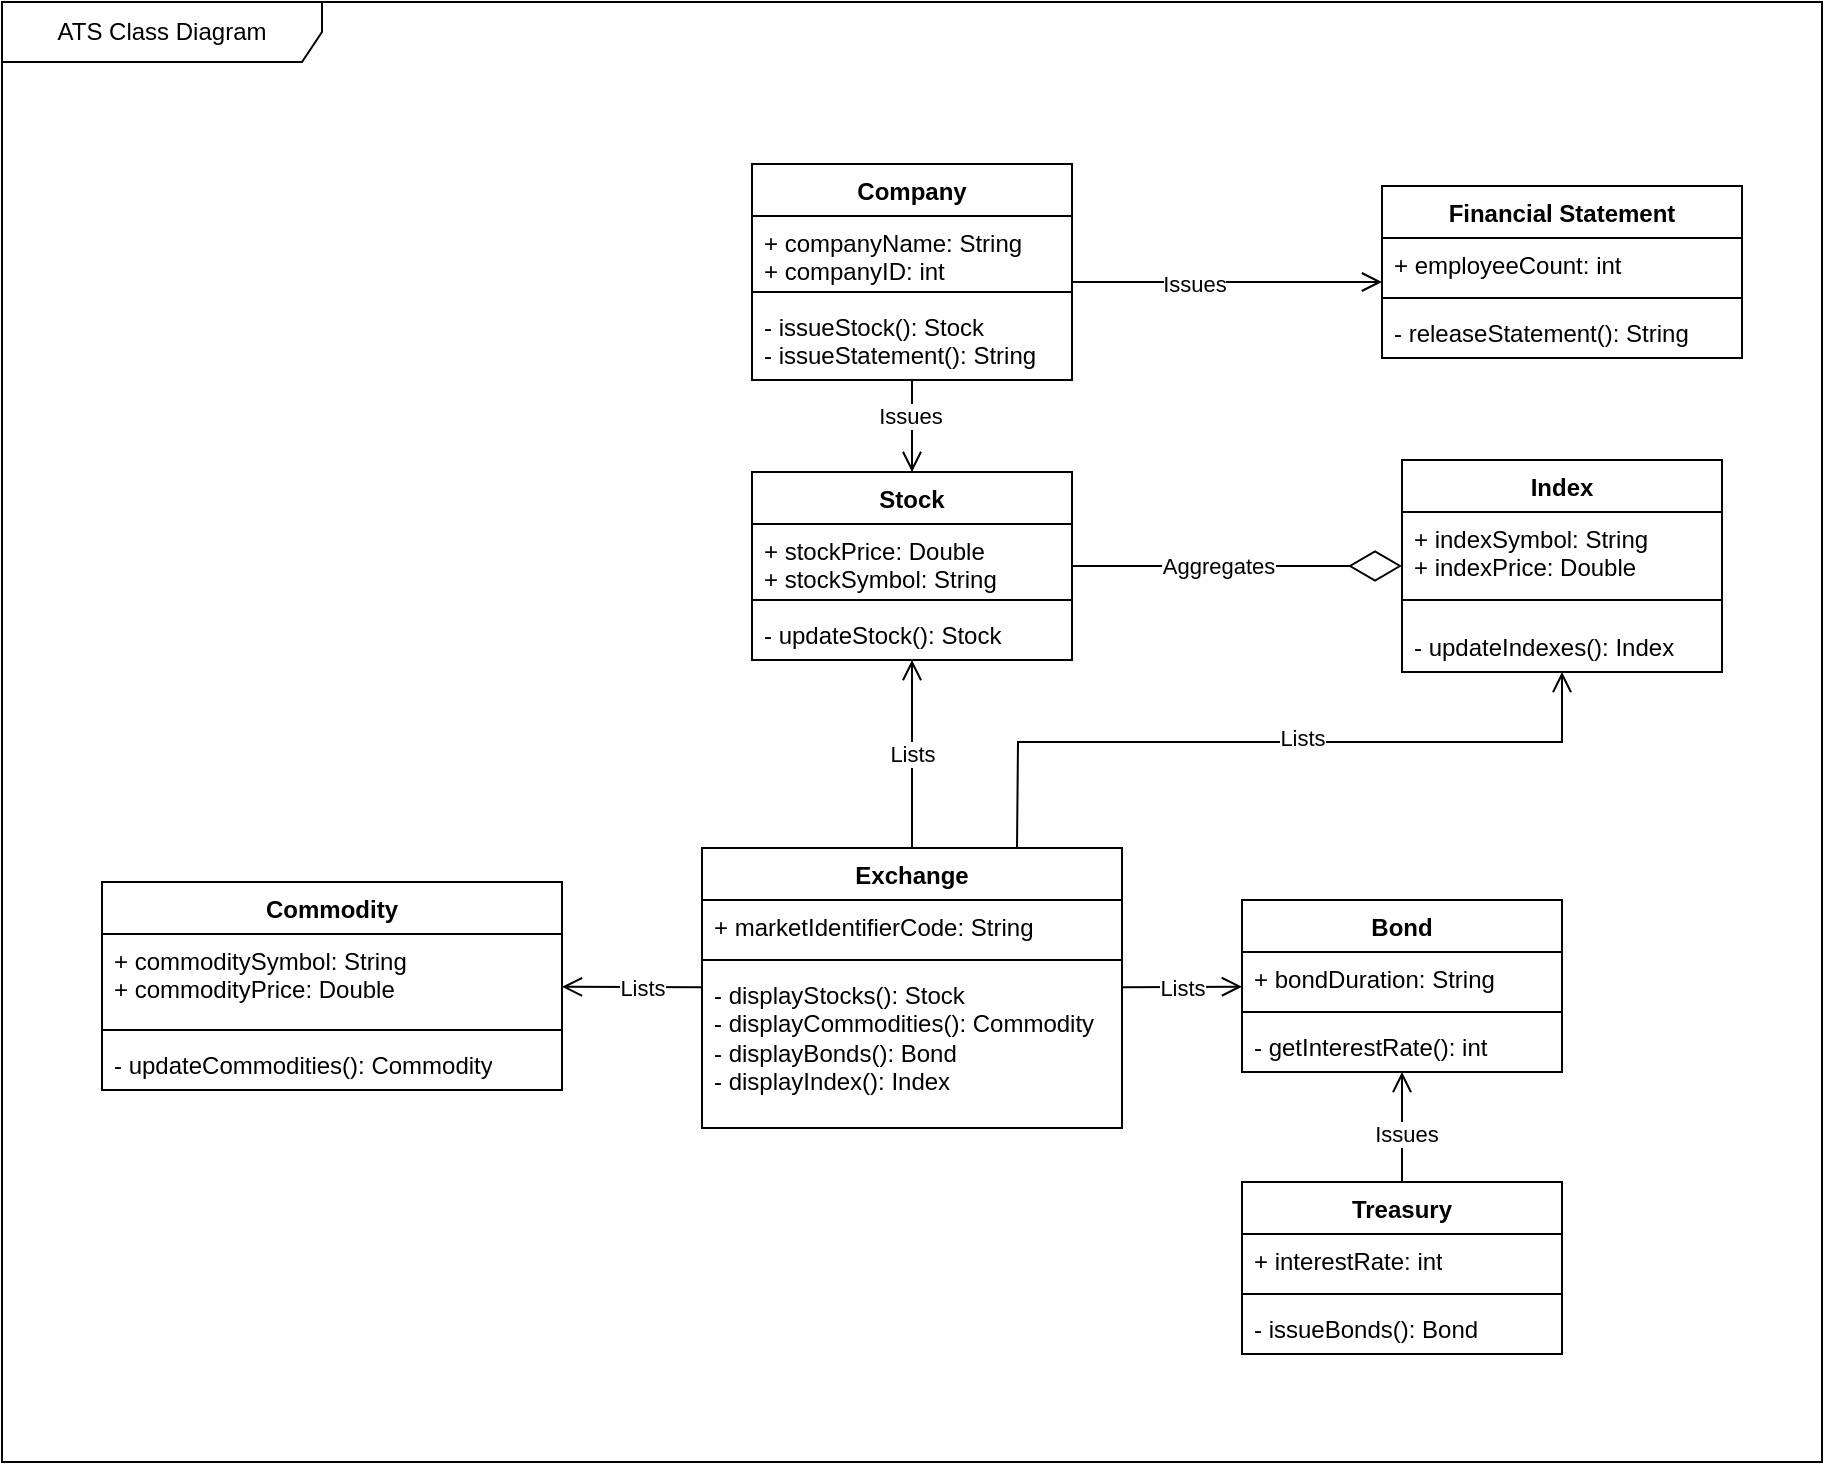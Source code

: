 <mxfile version="23.1.8" type="google" pages="2">
  <diagram id="C5RBs43oDa-KdzZeNtuy" name="Page-1">
    <mxGraphModel grid="1" page="1" gridSize="10" guides="1" tooltips="1" connect="1" arrows="1" fold="1" pageScale="1" pageWidth="827" pageHeight="1169" math="0" shadow="0">
      <root>
        <mxCell id="WIyWlLk6GJQsqaUBKTNV-0" />
        <mxCell id="WIyWlLk6GJQsqaUBKTNV-1" parent="WIyWlLk6GJQsqaUBKTNV-0" />
        <mxCell id="L8LmuGKj_omDpBavX5br-12" value="Commodity" style="swimlane;fontStyle=1;align=center;verticalAlign=top;childLayout=stackLayout;horizontal=1;startSize=26;horizontalStack=0;resizeParent=1;resizeParentMax=0;resizeLast=0;collapsible=1;marginBottom=0;whiteSpace=wrap;html=1;" vertex="1" parent="WIyWlLk6GJQsqaUBKTNV-1">
          <mxGeometry x="-30" y="130" width="230" height="104" as="geometry" />
        </mxCell>
        <mxCell id="L8LmuGKj_omDpBavX5br-13" value="+ commoditySymbol: String&lt;br&gt;+ commodityPrice: Double" style="text;strokeColor=none;fillColor=none;align=left;verticalAlign=top;spacingLeft=4;spacingRight=4;overflow=hidden;rotatable=0;points=[[0,0.5],[1,0.5]];portConstraint=eastwest;whiteSpace=wrap;html=1;" vertex="1" parent="L8LmuGKj_omDpBavX5br-12">
          <mxGeometry y="26" width="230" height="44" as="geometry" />
        </mxCell>
        <mxCell id="L8LmuGKj_omDpBavX5br-14" value="" style="line;strokeWidth=1;fillColor=none;align=left;verticalAlign=middle;spacingTop=-1;spacingLeft=3;spacingRight=3;rotatable=0;labelPosition=right;points=[];portConstraint=eastwest;strokeColor=inherit;" vertex="1" parent="L8LmuGKj_omDpBavX5br-12">
          <mxGeometry y="70" width="230" height="8" as="geometry" />
        </mxCell>
        <mxCell id="L8LmuGKj_omDpBavX5br-15" value="- updateCommodities(): Commodity" style="text;strokeColor=none;fillColor=none;align=left;verticalAlign=top;spacingLeft=4;spacingRight=4;overflow=hidden;rotatable=0;points=[[0,0.5],[1,0.5]];portConstraint=eastwest;whiteSpace=wrap;html=1;" vertex="1" parent="L8LmuGKj_omDpBavX5br-12">
          <mxGeometry y="78" width="230" height="26" as="geometry" />
        </mxCell>
        <mxCell id="L8LmuGKj_omDpBavX5br-16" value="Exchange" style="swimlane;fontStyle=1;align=center;verticalAlign=top;childLayout=stackLayout;horizontal=1;startSize=26;horizontalStack=0;resizeParent=1;resizeParentMax=0;resizeLast=0;collapsible=1;marginBottom=0;whiteSpace=wrap;html=1;" vertex="1" parent="WIyWlLk6GJQsqaUBKTNV-1">
          <mxGeometry x="270" y="113" width="210" height="140" as="geometry" />
        </mxCell>
        <mxCell id="L8LmuGKj_omDpBavX5br-17" value="+ marketIdentifierCode: String" style="text;strokeColor=none;fillColor=none;align=left;verticalAlign=top;spacingLeft=4;spacingRight=4;overflow=hidden;rotatable=0;points=[[0,0.5],[1,0.5]];portConstraint=eastwest;whiteSpace=wrap;html=1;" vertex="1" parent="L8LmuGKj_omDpBavX5br-16">
          <mxGeometry y="26" width="210" height="26" as="geometry" />
        </mxCell>
        <mxCell id="L8LmuGKj_omDpBavX5br-18" value="" style="line;strokeWidth=1;fillColor=none;align=left;verticalAlign=middle;spacingTop=-1;spacingLeft=3;spacingRight=3;rotatable=0;labelPosition=right;points=[];portConstraint=eastwest;strokeColor=inherit;" vertex="1" parent="L8LmuGKj_omDpBavX5br-16">
          <mxGeometry y="52" width="210" height="8" as="geometry" />
        </mxCell>
        <mxCell id="L8LmuGKj_omDpBavX5br-19" value="- displayStocks(): Stock&lt;br&gt;- displayCommodities(): Commodity&lt;br&gt;- displayBonds(): Bond&lt;br&gt;- displayIndex(): Index" style="text;strokeColor=none;fillColor=none;align=left;verticalAlign=top;spacingLeft=4;spacingRight=4;overflow=hidden;rotatable=0;points=[[0,0.5],[1,0.5]];portConstraint=eastwest;whiteSpace=wrap;html=1;" vertex="1" parent="L8LmuGKj_omDpBavX5br-16">
          <mxGeometry y="60" width="210" height="80" as="geometry" />
        </mxCell>
        <mxCell id="L8LmuGKj_omDpBavX5br-20" value="Bond" style="swimlane;fontStyle=1;align=center;verticalAlign=top;childLayout=stackLayout;horizontal=1;startSize=26;horizontalStack=0;resizeParent=1;resizeParentMax=0;resizeLast=0;collapsible=1;marginBottom=0;whiteSpace=wrap;html=1;" vertex="1" parent="WIyWlLk6GJQsqaUBKTNV-1">
          <mxGeometry x="540" y="139" width="160" height="86" as="geometry" />
        </mxCell>
        <mxCell id="L8LmuGKj_omDpBavX5br-21" value="+ bondDuration: String" style="text;strokeColor=none;fillColor=none;align=left;verticalAlign=top;spacingLeft=4;spacingRight=4;overflow=hidden;rotatable=0;points=[[0,0.5],[1,0.5]];portConstraint=eastwest;whiteSpace=wrap;html=1;" vertex="1" parent="L8LmuGKj_omDpBavX5br-20">
          <mxGeometry y="26" width="160" height="26" as="geometry" />
        </mxCell>
        <mxCell id="L8LmuGKj_omDpBavX5br-22" value="" style="line;strokeWidth=1;fillColor=none;align=left;verticalAlign=middle;spacingTop=-1;spacingLeft=3;spacingRight=3;rotatable=0;labelPosition=right;points=[];portConstraint=eastwest;strokeColor=inherit;" vertex="1" parent="L8LmuGKj_omDpBavX5br-20">
          <mxGeometry y="52" width="160" height="8" as="geometry" />
        </mxCell>
        <mxCell id="L8LmuGKj_omDpBavX5br-23" value="- getInterestRate(): int" style="text;strokeColor=none;fillColor=none;align=left;verticalAlign=top;spacingLeft=4;spacingRight=4;overflow=hidden;rotatable=0;points=[[0,0.5],[1,0.5]];portConstraint=eastwest;whiteSpace=wrap;html=1;" vertex="1" parent="L8LmuGKj_omDpBavX5br-20">
          <mxGeometry y="60" width="160" height="26" as="geometry" />
        </mxCell>
        <mxCell id="L8LmuGKj_omDpBavX5br-32" value="Index" style="swimlane;fontStyle=1;align=center;verticalAlign=top;childLayout=stackLayout;horizontal=1;startSize=26;horizontalStack=0;resizeParent=1;resizeParentMax=0;resizeLast=0;collapsible=1;marginBottom=0;whiteSpace=wrap;html=1;" vertex="1" parent="WIyWlLk6GJQsqaUBKTNV-1">
          <mxGeometry x="620" y="-81" width="160" height="106" as="geometry" />
        </mxCell>
        <mxCell id="L8LmuGKj_omDpBavX5br-33" value="+ indexSymbol: String&lt;br&gt;+ indexPrice: Double" style="text;strokeColor=none;fillColor=none;align=left;verticalAlign=top;spacingLeft=4;spacingRight=4;overflow=hidden;rotatable=0;points=[[0,0.5],[1,0.5]];portConstraint=eastwest;whiteSpace=wrap;html=1;" vertex="1" parent="L8LmuGKj_omDpBavX5br-32">
          <mxGeometry y="26" width="160" height="34" as="geometry" />
        </mxCell>
        <mxCell id="L8LmuGKj_omDpBavX5br-34" value="" style="line;strokeWidth=1;fillColor=none;align=left;verticalAlign=middle;spacingTop=-1;spacingLeft=3;spacingRight=3;rotatable=0;labelPosition=right;points=[];portConstraint=eastwest;strokeColor=inherit;" vertex="1" parent="L8LmuGKj_omDpBavX5br-32">
          <mxGeometry y="60" width="160" height="20" as="geometry" />
        </mxCell>
        <mxCell id="L8LmuGKj_omDpBavX5br-35" value="- updateIndexes(): Index" style="text;strokeColor=none;fillColor=none;align=left;verticalAlign=top;spacingLeft=4;spacingRight=4;overflow=hidden;rotatable=0;points=[[0,0.5],[1,0.5]];portConstraint=eastwest;whiteSpace=wrap;html=1;" vertex="1" parent="L8LmuGKj_omDpBavX5br-32">
          <mxGeometry y="80" width="160" height="26" as="geometry" />
        </mxCell>
        <mxCell id="L8LmuGKj_omDpBavX5br-36" value="Stock" style="swimlane;fontStyle=1;align=center;verticalAlign=top;childLayout=stackLayout;horizontal=1;startSize=26;horizontalStack=0;resizeParent=1;resizeParentMax=0;resizeLast=0;collapsible=1;marginBottom=0;whiteSpace=wrap;html=1;" vertex="1" parent="WIyWlLk6GJQsqaUBKTNV-1">
          <mxGeometry x="295" y="-75" width="160" height="94" as="geometry" />
        </mxCell>
        <mxCell id="L8LmuGKj_omDpBavX5br-37" value="+ stockPrice: Double&lt;br&gt;+ stockSymbol: String" style="text;strokeColor=none;fillColor=none;align=left;verticalAlign=top;spacingLeft=4;spacingRight=4;overflow=hidden;rotatable=0;points=[[0,0.5],[1,0.5]];portConstraint=eastwest;whiteSpace=wrap;html=1;" vertex="1" parent="L8LmuGKj_omDpBavX5br-36">
          <mxGeometry y="26" width="160" height="34" as="geometry" />
        </mxCell>
        <mxCell id="L8LmuGKj_omDpBavX5br-38" value="" style="line;strokeWidth=1;fillColor=none;align=left;verticalAlign=middle;spacingTop=-1;spacingLeft=3;spacingRight=3;rotatable=0;labelPosition=right;points=[];portConstraint=eastwest;strokeColor=inherit;" vertex="1" parent="L8LmuGKj_omDpBavX5br-36">
          <mxGeometry y="60" width="160" height="8" as="geometry" />
        </mxCell>
        <mxCell id="L8LmuGKj_omDpBavX5br-39" value="- updateStock(): Stock" style="text;strokeColor=none;fillColor=none;align=left;verticalAlign=top;spacingLeft=4;spacingRight=4;overflow=hidden;rotatable=0;points=[[0,0.5],[1,0.5]];portConstraint=eastwest;whiteSpace=wrap;html=1;" vertex="1" parent="L8LmuGKj_omDpBavX5br-36">
          <mxGeometry y="68" width="160" height="26" as="geometry" />
        </mxCell>
        <mxCell id="L8LmuGKj_omDpBavX5br-41" value="" style="endArrow=diamondThin;endFill=0;endSize=24;html=1;rounded=0;exitX=1;exitY=0.5;exitDx=0;exitDy=0;" edge="1" parent="WIyWlLk6GJQsqaUBKTNV-1" source="L8LmuGKj_omDpBavX5br-36" target="L8LmuGKj_omDpBavX5br-32">
          <mxGeometry width="160" relative="1" as="geometry">
            <mxPoint x="360" y="20" as="sourcePoint" />
            <mxPoint x="540" y="133" as="targetPoint" />
          </mxGeometry>
        </mxCell>
        <mxCell id="L8LmuGKj_omDpBavX5br-42" value="Aggregates" style="edgeLabel;html=1;align=center;verticalAlign=middle;resizable=0;points=[];" vertex="1" connectable="0" parent="L8LmuGKj_omDpBavX5br-41">
          <mxGeometry x="-0.267" y="1" relative="1" as="geometry">
            <mxPoint x="12" y="1" as="offset" />
          </mxGeometry>
        </mxCell>
        <mxCell id="L8LmuGKj_omDpBavX5br-43" value="" style="endArrow=open;startArrow=none;endFill=0;startFill=0;endSize=8;html=1;verticalAlign=bottom;labelBackgroundColor=none;strokeWidth=1;rounded=0;exitX=0.5;exitY=0;exitDx=0;exitDy=0;" edge="1" parent="WIyWlLk6GJQsqaUBKTNV-1" source="L8LmuGKj_omDpBavX5br-16" target="L8LmuGKj_omDpBavX5br-36">
          <mxGeometry width="160" relative="1" as="geometry">
            <mxPoint x="350" y="20" as="sourcePoint" />
            <mxPoint x="510" y="20" as="targetPoint" />
          </mxGeometry>
        </mxCell>
        <mxCell id="L8LmuGKj_omDpBavX5br-44" value="Lists" style="edgeLabel;html=1;align=center;verticalAlign=middle;resizable=0;points=[];" vertex="1" connectable="0" parent="L8LmuGKj_omDpBavX5br-43">
          <mxGeometry relative="1" as="geometry">
            <mxPoint as="offset" />
          </mxGeometry>
        </mxCell>
        <mxCell id="L8LmuGKj_omDpBavX5br-46" value="" style="endArrow=open;startArrow=none;endFill=0;startFill=0;endSize=8;html=1;verticalAlign=bottom;labelBackgroundColor=none;strokeWidth=1;rounded=0;" edge="1" parent="WIyWlLk6GJQsqaUBKTNV-1" source="L8LmuGKj_omDpBavX5br-16" target="L8LmuGKj_omDpBavX5br-12">
          <mxGeometry width="160" relative="1" as="geometry">
            <mxPoint x="350" y="20" as="sourcePoint" />
            <mxPoint x="510" y="20" as="targetPoint" />
          </mxGeometry>
        </mxCell>
        <mxCell id="L8LmuGKj_omDpBavX5br-47" value="Lists" style="edgeLabel;html=1;align=center;verticalAlign=middle;resizable=0;points=[];" vertex="1" connectable="0" parent="L8LmuGKj_omDpBavX5br-46">
          <mxGeometry x="0.114" y="3" relative="1" as="geometry">
            <mxPoint x="9" y="-3" as="offset" />
          </mxGeometry>
        </mxCell>
        <mxCell id="L8LmuGKj_omDpBavX5br-48" value="" style="endArrow=open;startArrow=none;endFill=0;startFill=0;endSize=8;html=1;verticalAlign=bottom;labelBackgroundColor=none;strokeWidth=1;rounded=0;" edge="1" parent="WIyWlLk6GJQsqaUBKTNV-1" source="L8LmuGKj_omDpBavX5br-16" target="L8LmuGKj_omDpBavX5br-20">
          <mxGeometry width="160" relative="1" as="geometry">
            <mxPoint x="350" y="20" as="sourcePoint" />
            <mxPoint x="510" y="20" as="targetPoint" />
          </mxGeometry>
        </mxCell>
        <mxCell id="L8LmuGKj_omDpBavX5br-49" value="Lists" style="edgeLabel;html=1;align=center;verticalAlign=middle;resizable=0;points=[];" vertex="1" connectable="0" parent="L8LmuGKj_omDpBavX5br-48">
          <mxGeometry x="-0.267" y="-2" relative="1" as="geometry">
            <mxPoint x="8" y="-2" as="offset" />
          </mxGeometry>
        </mxCell>
        <mxCell id="L8LmuGKj_omDpBavX5br-50" value="" style="endArrow=open;startArrow=none;endFill=0;startFill=0;endSize=8;html=1;verticalAlign=bottom;labelBackgroundColor=none;strokeWidth=1;rounded=0;entryX=0.5;entryY=0;entryDx=0;entryDy=0;" edge="1" parent="WIyWlLk6GJQsqaUBKTNV-1" source="L8LmuGKj_omDpBavX5br-24" target="L8LmuGKj_omDpBavX5br-36">
          <mxGeometry width="160" relative="1" as="geometry">
            <mxPoint x="350" y="20" as="sourcePoint" />
            <mxPoint x="510" y="20" as="targetPoint" />
          </mxGeometry>
        </mxCell>
        <mxCell id="L8LmuGKj_omDpBavX5br-51" value="Issues" style="edgeLabel;html=1;align=center;verticalAlign=middle;resizable=0;points=[];" vertex="1" connectable="0" parent="L8LmuGKj_omDpBavX5br-50">
          <mxGeometry x="-0.219" y="-1" relative="1" as="geometry">
            <mxPoint as="offset" />
          </mxGeometry>
        </mxCell>
        <mxCell id="L8LmuGKj_omDpBavX5br-52" value="Treasury" style="swimlane;fontStyle=1;align=center;verticalAlign=top;childLayout=stackLayout;horizontal=1;startSize=26;horizontalStack=0;resizeParent=1;resizeParentMax=0;resizeLast=0;collapsible=1;marginBottom=0;whiteSpace=wrap;html=1;" vertex="1" parent="WIyWlLk6GJQsqaUBKTNV-1">
          <mxGeometry x="540" y="280" width="160" height="86" as="geometry" />
        </mxCell>
        <mxCell id="L8LmuGKj_omDpBavX5br-53" value="+ interestRate: int" style="text;strokeColor=none;fillColor=none;align=left;verticalAlign=top;spacingLeft=4;spacingRight=4;overflow=hidden;rotatable=0;points=[[0,0.5],[1,0.5]];portConstraint=eastwest;whiteSpace=wrap;html=1;" vertex="1" parent="L8LmuGKj_omDpBavX5br-52">
          <mxGeometry y="26" width="160" height="26" as="geometry" />
        </mxCell>
        <mxCell id="L8LmuGKj_omDpBavX5br-54" value="" style="line;strokeWidth=1;fillColor=none;align=left;verticalAlign=middle;spacingTop=-1;spacingLeft=3;spacingRight=3;rotatable=0;labelPosition=right;points=[];portConstraint=eastwest;strokeColor=inherit;" vertex="1" parent="L8LmuGKj_omDpBavX5br-52">
          <mxGeometry y="52" width="160" height="8" as="geometry" />
        </mxCell>
        <mxCell id="L8LmuGKj_omDpBavX5br-55" value="- issueBonds(): Bond" style="text;strokeColor=none;fillColor=none;align=left;verticalAlign=top;spacingLeft=4;spacingRight=4;overflow=hidden;rotatable=0;points=[[0,0.5],[1,0.5]];portConstraint=eastwest;whiteSpace=wrap;html=1;" vertex="1" parent="L8LmuGKj_omDpBavX5br-52">
          <mxGeometry y="60" width="160" height="26" as="geometry" />
        </mxCell>
        <mxCell id="L8LmuGKj_omDpBavX5br-56" value="" style="endArrow=open;startArrow=none;endFill=0;startFill=0;endSize=8;html=1;verticalAlign=bottom;labelBackgroundColor=none;strokeWidth=1;rounded=0;exitX=0.5;exitY=0;exitDx=0;exitDy=0;" edge="1" parent="WIyWlLk6GJQsqaUBKTNV-1" source="L8LmuGKj_omDpBavX5br-52" target="L8LmuGKj_omDpBavX5br-20">
          <mxGeometry width="160" relative="1" as="geometry">
            <mxPoint x="560" y="190" as="sourcePoint" />
            <mxPoint x="720" y="190" as="targetPoint" />
          </mxGeometry>
        </mxCell>
        <mxCell id="L8LmuGKj_omDpBavX5br-57" value="Issues" style="edgeLabel;html=1;align=center;verticalAlign=middle;resizable=0;points=[];" vertex="1" connectable="0" parent="L8LmuGKj_omDpBavX5br-56">
          <mxGeometry x="-0.111" y="-2" relative="1" as="geometry">
            <mxPoint as="offset" />
          </mxGeometry>
        </mxCell>
        <mxCell id="L8LmuGKj_omDpBavX5br-58" value="" style="endArrow=open;startArrow=none;endFill=0;startFill=0;endSize=8;html=1;verticalAlign=bottom;labelBackgroundColor=none;strokeWidth=1;rounded=0;exitX=0.75;exitY=0;exitDx=0;exitDy=0;" edge="1" parent="WIyWlLk6GJQsqaUBKTNV-1" source="L8LmuGKj_omDpBavX5br-16" target="L8LmuGKj_omDpBavX5br-32">
          <mxGeometry width="160" relative="1" as="geometry">
            <mxPoint x="220" y="120" as="sourcePoint" />
            <mxPoint x="380" y="120" as="targetPoint" />
            <Array as="points">
              <mxPoint x="428" y="60" />
              <mxPoint x="700" y="60" />
            </Array>
          </mxGeometry>
        </mxCell>
        <mxCell id="L8LmuGKj_omDpBavX5br-59" value="Lists" style="edgeLabel;html=1;align=center;verticalAlign=middle;resizable=0;points=[];" vertex="1" connectable="0" parent="L8LmuGKj_omDpBavX5br-58">
          <mxGeometry x="-0.028" y="2" relative="1" as="geometry">
            <mxPoint x="20" as="offset" />
          </mxGeometry>
        </mxCell>
        <mxCell id="L8LmuGKj_omDpBavX5br-60" value="ATS Class Diagram" style="shape=umlFrame;whiteSpace=wrap;html=1;pointerEvents=0;recursiveResize=0;container=1;collapsible=0;width=160;" vertex="1" parent="WIyWlLk6GJQsqaUBKTNV-1">
          <mxGeometry x="-80" y="-310" width="910" height="730" as="geometry" />
        </mxCell>
        <mxCell id="L8LmuGKj_omDpBavX5br-24" value="Company" style="swimlane;fontStyle=1;align=center;verticalAlign=top;childLayout=stackLayout;horizontal=1;startSize=26;horizontalStack=0;resizeParent=1;resizeParentMax=0;resizeLast=0;collapsible=1;marginBottom=0;whiteSpace=wrap;html=1;" vertex="1" parent="L8LmuGKj_omDpBavX5br-60">
          <mxGeometry x="375" y="81" width="160" height="108" as="geometry" />
        </mxCell>
        <mxCell id="L8LmuGKj_omDpBavX5br-25" value="+ companyName: String&lt;br&gt;+ companyID: int" style="text;strokeColor=none;fillColor=none;align=left;verticalAlign=top;spacingLeft=4;spacingRight=4;overflow=hidden;rotatable=0;points=[[0,0.5],[1,0.5]];portConstraint=eastwest;whiteSpace=wrap;html=1;" vertex="1" parent="L8LmuGKj_omDpBavX5br-24">
          <mxGeometry y="26" width="160" height="34" as="geometry" />
        </mxCell>
        <mxCell id="L8LmuGKj_omDpBavX5br-26" value="" style="line;strokeWidth=1;fillColor=none;align=left;verticalAlign=middle;spacingTop=-1;spacingLeft=3;spacingRight=3;rotatable=0;labelPosition=right;points=[];portConstraint=eastwest;strokeColor=inherit;" vertex="1" parent="L8LmuGKj_omDpBavX5br-24">
          <mxGeometry y="60" width="160" height="8" as="geometry" />
        </mxCell>
        <mxCell id="L8LmuGKj_omDpBavX5br-27" value="- issueStock(): Stock&lt;br&gt;- issueStatement(): String" style="text;strokeColor=none;fillColor=none;align=left;verticalAlign=top;spacingLeft=4;spacingRight=4;overflow=hidden;rotatable=0;points=[[0,0.5],[1,0.5]];portConstraint=eastwest;whiteSpace=wrap;html=1;" vertex="1" parent="L8LmuGKj_omDpBavX5br-24">
          <mxGeometry y="68" width="160" height="40" as="geometry" />
        </mxCell>
        <mxCell id="L8LmuGKj_omDpBavX5br-28" value="Financial Statement" style="swimlane;fontStyle=1;align=center;verticalAlign=top;childLayout=stackLayout;horizontal=1;startSize=26;horizontalStack=0;resizeParent=1;resizeParentMax=0;resizeLast=0;collapsible=1;marginBottom=0;whiteSpace=wrap;html=1;" vertex="1" parent="L8LmuGKj_omDpBavX5br-60">
          <mxGeometry x="690" y="92" width="180" height="86" as="geometry" />
        </mxCell>
        <mxCell id="L8LmuGKj_omDpBavX5br-29" value="+ employeeCount: int" style="text;strokeColor=none;fillColor=none;align=left;verticalAlign=top;spacingLeft=4;spacingRight=4;overflow=hidden;rotatable=0;points=[[0,0.5],[1,0.5]];portConstraint=eastwest;whiteSpace=wrap;html=1;" vertex="1" parent="L8LmuGKj_omDpBavX5br-28">
          <mxGeometry y="26" width="180" height="26" as="geometry" />
        </mxCell>
        <mxCell id="L8LmuGKj_omDpBavX5br-30" value="" style="line;strokeWidth=1;fillColor=none;align=left;verticalAlign=middle;spacingTop=-1;spacingLeft=3;spacingRight=3;rotatable=0;labelPosition=right;points=[];portConstraint=eastwest;strokeColor=inherit;" vertex="1" parent="L8LmuGKj_omDpBavX5br-28">
          <mxGeometry y="52" width="180" height="8" as="geometry" />
        </mxCell>
        <mxCell id="L8LmuGKj_omDpBavX5br-31" value="- releaseStatement(): String" style="text;strokeColor=none;fillColor=none;align=left;verticalAlign=top;spacingLeft=4;spacingRight=4;overflow=hidden;rotatable=0;points=[[0,0.5],[1,0.5]];portConstraint=eastwest;whiteSpace=wrap;html=1;" vertex="1" parent="L8LmuGKj_omDpBavX5br-28">
          <mxGeometry y="60" width="180" height="26" as="geometry" />
        </mxCell>
        <mxCell id="XPX1i0nfs8QmP0EptaZe-0" value="" style="endArrow=open;startArrow=none;endFill=0;startFill=0;endSize=8;html=1;verticalAlign=bottom;labelBackgroundColor=none;strokeWidth=1;rounded=0;" edge="1" parent="L8LmuGKj_omDpBavX5br-60">
          <mxGeometry width="160" relative="1" as="geometry">
            <mxPoint x="535" y="140" as="sourcePoint" />
            <mxPoint x="690" y="140" as="targetPoint" />
          </mxGeometry>
        </mxCell>
        <mxCell id="XPX1i0nfs8QmP0EptaZe-1" value="Issues" style="edgeLabel;html=1;align=center;verticalAlign=middle;resizable=0;points=[];" connectable="0" vertex="1" parent="XPX1i0nfs8QmP0EptaZe-0">
          <mxGeometry x="-0.219" y="-1" relative="1" as="geometry">
            <mxPoint as="offset" />
          </mxGeometry>
        </mxCell>
      </root>
    </mxGraphModel>
  </diagram>
  <diagram name="Copy of Page-1" id="nZrFLLrPyrZDMKBzRKwm">
    <mxGraphModel grid="1" page="1" gridSize="10" guides="1" tooltips="1" connect="1" arrows="1" fold="1" pageScale="1" pageWidth="827" pageHeight="1169" math="0" shadow="0">
      <root>
        <mxCell id="EIvncJXxBnBu40h34VUk-0" />
        <mxCell id="EIvncJXxBnBu40h34VUk-1" parent="EIvncJXxBnBu40h34VUk-0" />
        <mxCell id="EIvncJXxBnBu40h34VUk-2" value="Commodity" style="swimlane;fontStyle=1;align=center;verticalAlign=top;childLayout=stackLayout;horizontal=1;startSize=26;horizontalStack=0;resizeParent=1;resizeParentMax=0;resizeLast=0;collapsible=1;marginBottom=0;whiteSpace=wrap;html=1;" parent="EIvncJXxBnBu40h34VUk-1" vertex="1">
          <mxGeometry x="-30" y="130" width="230" height="104" as="geometry" />
        </mxCell>
        <mxCell id="EIvncJXxBnBu40h34VUk-3" value="+ commoditySymbol: String&lt;br&gt;+ commodityPrice: Double" style="text;strokeColor=none;fillColor=none;align=left;verticalAlign=top;spacingLeft=4;spacingRight=4;overflow=hidden;rotatable=0;points=[[0,0.5],[1,0.5]];portConstraint=eastwest;whiteSpace=wrap;html=1;" parent="EIvncJXxBnBu40h34VUk-2" vertex="1">
          <mxGeometry y="26" width="230" height="44" as="geometry" />
        </mxCell>
        <mxCell id="EIvncJXxBnBu40h34VUk-4" value="" style="line;strokeWidth=1;fillColor=none;align=left;verticalAlign=middle;spacingTop=-1;spacingLeft=3;spacingRight=3;rotatable=0;labelPosition=right;points=[];portConstraint=eastwest;strokeColor=inherit;" parent="EIvncJXxBnBu40h34VUk-2" vertex="1">
          <mxGeometry y="70" width="230" height="8" as="geometry" />
        </mxCell>
        <mxCell id="EIvncJXxBnBu40h34VUk-5" value="- updateCommodities(): Commodity" style="text;strokeColor=none;fillColor=none;align=left;verticalAlign=top;spacingLeft=4;spacingRight=4;overflow=hidden;rotatable=0;points=[[0,0.5],[1,0.5]];portConstraint=eastwest;whiteSpace=wrap;html=1;" parent="EIvncJXxBnBu40h34VUk-2" vertex="1">
          <mxGeometry y="78" width="230" height="26" as="geometry" />
        </mxCell>
        <mxCell id="EIvncJXxBnBu40h34VUk-6" value="Exchange" style="swimlane;fontStyle=1;align=center;verticalAlign=top;childLayout=stackLayout;horizontal=1;startSize=26;horizontalStack=0;resizeParent=1;resizeParentMax=0;resizeLast=0;collapsible=1;marginBottom=0;whiteSpace=wrap;html=1;" parent="EIvncJXxBnBu40h34VUk-1" vertex="1">
          <mxGeometry x="270" y="113" width="210" height="140" as="geometry" />
        </mxCell>
        <mxCell id="EIvncJXxBnBu40h34VUk-7" value="+ marketIdentifierCode: String" style="text;strokeColor=none;fillColor=none;align=left;verticalAlign=top;spacingLeft=4;spacingRight=4;overflow=hidden;rotatable=0;points=[[0,0.5],[1,0.5]];portConstraint=eastwest;whiteSpace=wrap;html=1;" parent="EIvncJXxBnBu40h34VUk-6" vertex="1">
          <mxGeometry y="26" width="210" height="26" as="geometry" />
        </mxCell>
        <mxCell id="EIvncJXxBnBu40h34VUk-8" value="" style="line;strokeWidth=1;fillColor=none;align=left;verticalAlign=middle;spacingTop=-1;spacingLeft=3;spacingRight=3;rotatable=0;labelPosition=right;points=[];portConstraint=eastwest;strokeColor=inherit;" parent="EIvncJXxBnBu40h34VUk-6" vertex="1">
          <mxGeometry y="52" width="210" height="8" as="geometry" />
        </mxCell>
        <mxCell id="EIvncJXxBnBu40h34VUk-9" value="- displayStocks(): Stock&lt;br&gt;- displayCommodities(): Commodity&lt;br&gt;- displayBonds(): Bond&lt;br&gt;- displayIndex(): Index" style="text;strokeColor=none;fillColor=none;align=left;verticalAlign=top;spacingLeft=4;spacingRight=4;overflow=hidden;rotatable=0;points=[[0,0.5],[1,0.5]];portConstraint=eastwest;whiteSpace=wrap;html=1;" parent="EIvncJXxBnBu40h34VUk-6" vertex="1">
          <mxGeometry y="60" width="210" height="80" as="geometry" />
        </mxCell>
        <mxCell id="EIvncJXxBnBu40h34VUk-10" value="Bond" style="swimlane;fontStyle=1;align=center;verticalAlign=top;childLayout=stackLayout;horizontal=1;startSize=26;horizontalStack=0;resizeParent=1;resizeParentMax=0;resizeLast=0;collapsible=1;marginBottom=0;whiteSpace=wrap;html=1;" parent="EIvncJXxBnBu40h34VUk-1" vertex="1">
          <mxGeometry x="540" y="139" width="160" height="86" as="geometry" />
        </mxCell>
        <mxCell id="EIvncJXxBnBu40h34VUk-11" value="+ bondDuration: String" style="text;strokeColor=none;fillColor=none;align=left;verticalAlign=top;spacingLeft=4;spacingRight=4;overflow=hidden;rotatable=0;points=[[0,0.5],[1,0.5]];portConstraint=eastwest;whiteSpace=wrap;html=1;" parent="EIvncJXxBnBu40h34VUk-10" vertex="1">
          <mxGeometry y="26" width="160" height="26" as="geometry" />
        </mxCell>
        <mxCell id="EIvncJXxBnBu40h34VUk-12" value="" style="line;strokeWidth=1;fillColor=none;align=left;verticalAlign=middle;spacingTop=-1;spacingLeft=3;spacingRight=3;rotatable=0;labelPosition=right;points=[];portConstraint=eastwest;strokeColor=inherit;" parent="EIvncJXxBnBu40h34VUk-10" vertex="1">
          <mxGeometry y="52" width="160" height="8" as="geometry" />
        </mxCell>
        <mxCell id="EIvncJXxBnBu40h34VUk-13" value="- getInterestRate(): int" style="text;strokeColor=none;fillColor=none;align=left;verticalAlign=top;spacingLeft=4;spacingRight=4;overflow=hidden;rotatable=0;points=[[0,0.5],[1,0.5]];portConstraint=eastwest;whiteSpace=wrap;html=1;" parent="EIvncJXxBnBu40h34VUk-10" vertex="1">
          <mxGeometry y="60" width="160" height="26" as="geometry" />
        </mxCell>
        <mxCell id="EIvncJXxBnBu40h34VUk-14" value="Index" style="swimlane;fontStyle=1;align=center;verticalAlign=top;childLayout=stackLayout;horizontal=1;startSize=26;horizontalStack=0;resizeParent=1;resizeParentMax=0;resizeLast=0;collapsible=1;marginBottom=0;whiteSpace=wrap;html=1;" parent="EIvncJXxBnBu40h34VUk-1" vertex="1">
          <mxGeometry x="620" y="-81" width="160" height="106" as="geometry" />
        </mxCell>
        <mxCell id="EIvncJXxBnBu40h34VUk-15" value="+ indexSymbol: String&lt;br&gt;+ indexPrice: Double" style="text;strokeColor=none;fillColor=none;align=left;verticalAlign=top;spacingLeft=4;spacingRight=4;overflow=hidden;rotatable=0;points=[[0,0.5],[1,0.5]];portConstraint=eastwest;whiteSpace=wrap;html=1;" parent="EIvncJXxBnBu40h34VUk-14" vertex="1">
          <mxGeometry y="26" width="160" height="34" as="geometry" />
        </mxCell>
        <mxCell id="EIvncJXxBnBu40h34VUk-16" value="" style="line;strokeWidth=1;fillColor=none;align=left;verticalAlign=middle;spacingTop=-1;spacingLeft=3;spacingRight=3;rotatable=0;labelPosition=right;points=[];portConstraint=eastwest;strokeColor=inherit;" parent="EIvncJXxBnBu40h34VUk-14" vertex="1">
          <mxGeometry y="60" width="160" height="20" as="geometry" />
        </mxCell>
        <mxCell id="EIvncJXxBnBu40h34VUk-17" value="- updateIndexes(): Index" style="text;strokeColor=none;fillColor=none;align=left;verticalAlign=top;spacingLeft=4;spacingRight=4;overflow=hidden;rotatable=0;points=[[0,0.5],[1,0.5]];portConstraint=eastwest;whiteSpace=wrap;html=1;" parent="EIvncJXxBnBu40h34VUk-14" vertex="1">
          <mxGeometry y="80" width="160" height="26" as="geometry" />
        </mxCell>
        <mxCell id="EIvncJXxBnBu40h34VUk-18" value="Stock" style="swimlane;fontStyle=1;align=center;verticalAlign=top;childLayout=stackLayout;horizontal=1;startSize=26;horizontalStack=0;resizeParent=1;resizeParentMax=0;resizeLast=0;collapsible=1;marginBottom=0;whiteSpace=wrap;html=1;" parent="EIvncJXxBnBu40h34VUk-1" vertex="1">
          <mxGeometry x="295" y="-75" width="160" height="94" as="geometry" />
        </mxCell>
        <mxCell id="EIvncJXxBnBu40h34VUk-19" value="+ stockPrice: Double&lt;br&gt;+ stockSymbol: String" style="text;strokeColor=none;fillColor=none;align=left;verticalAlign=top;spacingLeft=4;spacingRight=4;overflow=hidden;rotatable=0;points=[[0,0.5],[1,0.5]];portConstraint=eastwest;whiteSpace=wrap;html=1;" parent="EIvncJXxBnBu40h34VUk-18" vertex="1">
          <mxGeometry y="26" width="160" height="34" as="geometry" />
        </mxCell>
        <mxCell id="EIvncJXxBnBu40h34VUk-20" value="" style="line;strokeWidth=1;fillColor=none;align=left;verticalAlign=middle;spacingTop=-1;spacingLeft=3;spacingRight=3;rotatable=0;labelPosition=right;points=[];portConstraint=eastwest;strokeColor=inherit;" parent="EIvncJXxBnBu40h34VUk-18" vertex="1">
          <mxGeometry y="60" width="160" height="8" as="geometry" />
        </mxCell>
        <mxCell id="EIvncJXxBnBu40h34VUk-21" value="- updateStock(): Stock" style="text;strokeColor=none;fillColor=none;align=left;verticalAlign=top;spacingLeft=4;spacingRight=4;overflow=hidden;rotatable=0;points=[[0,0.5],[1,0.5]];portConstraint=eastwest;whiteSpace=wrap;html=1;" parent="EIvncJXxBnBu40h34VUk-18" vertex="1">
          <mxGeometry y="68" width="160" height="26" as="geometry" />
        </mxCell>
        <mxCell id="EIvncJXxBnBu40h34VUk-22" value="" style="endArrow=diamondThin;endFill=0;endSize=24;html=1;rounded=0;exitX=1;exitY=0.5;exitDx=0;exitDy=0;" parent="EIvncJXxBnBu40h34VUk-1" source="EIvncJXxBnBu40h34VUk-18" target="EIvncJXxBnBu40h34VUk-14" edge="1">
          <mxGeometry width="160" relative="1" as="geometry">
            <mxPoint x="360" y="20" as="sourcePoint" />
            <mxPoint x="540" y="133" as="targetPoint" />
          </mxGeometry>
        </mxCell>
        <mxCell id="EIvncJXxBnBu40h34VUk-23" value="Aggregates" style="edgeLabel;html=1;align=center;verticalAlign=middle;resizable=0;points=[];" parent="EIvncJXxBnBu40h34VUk-22" vertex="1" connectable="0">
          <mxGeometry x="-0.267" y="1" relative="1" as="geometry">
            <mxPoint x="12" y="1" as="offset" />
          </mxGeometry>
        </mxCell>
        <mxCell id="EIvncJXxBnBu40h34VUk-24" value="" style="endArrow=open;startArrow=none;endFill=0;startFill=0;endSize=8;html=1;verticalAlign=bottom;labelBackgroundColor=none;strokeWidth=1;rounded=0;exitX=0.5;exitY=0;exitDx=0;exitDy=0;" parent="EIvncJXxBnBu40h34VUk-1" source="EIvncJXxBnBu40h34VUk-6" target="EIvncJXxBnBu40h34VUk-18" edge="1">
          <mxGeometry width="160" relative="1" as="geometry">
            <mxPoint x="350" y="20" as="sourcePoint" />
            <mxPoint x="510" y="20" as="targetPoint" />
          </mxGeometry>
        </mxCell>
        <mxCell id="EIvncJXxBnBu40h34VUk-25" value="Lists" style="edgeLabel;html=1;align=center;verticalAlign=middle;resizable=0;points=[];" parent="EIvncJXxBnBu40h34VUk-24" vertex="1" connectable="0">
          <mxGeometry relative="1" as="geometry">
            <mxPoint as="offset" />
          </mxGeometry>
        </mxCell>
        <mxCell id="EIvncJXxBnBu40h34VUk-26" value="" style="endArrow=open;startArrow=none;endFill=0;startFill=0;endSize=8;html=1;verticalAlign=bottom;labelBackgroundColor=none;strokeWidth=1;rounded=0;" parent="EIvncJXxBnBu40h34VUk-1" source="EIvncJXxBnBu40h34VUk-6" target="EIvncJXxBnBu40h34VUk-2" edge="1">
          <mxGeometry width="160" relative="1" as="geometry">
            <mxPoint x="350" y="20" as="sourcePoint" />
            <mxPoint x="510" y="20" as="targetPoint" />
          </mxGeometry>
        </mxCell>
        <mxCell id="EIvncJXxBnBu40h34VUk-27" value="Lists" style="edgeLabel;html=1;align=center;verticalAlign=middle;resizable=0;points=[];" parent="EIvncJXxBnBu40h34VUk-26" vertex="1" connectable="0">
          <mxGeometry x="0.114" y="3" relative="1" as="geometry">
            <mxPoint x="9" y="-3" as="offset" />
          </mxGeometry>
        </mxCell>
        <mxCell id="EIvncJXxBnBu40h34VUk-28" value="" style="endArrow=open;startArrow=none;endFill=0;startFill=0;endSize=8;html=1;verticalAlign=bottom;labelBackgroundColor=none;strokeWidth=1;rounded=0;" parent="EIvncJXxBnBu40h34VUk-1" source="EIvncJXxBnBu40h34VUk-6" target="EIvncJXxBnBu40h34VUk-10" edge="1">
          <mxGeometry width="160" relative="1" as="geometry">
            <mxPoint x="350" y="20" as="sourcePoint" />
            <mxPoint x="510" y="20" as="targetPoint" />
          </mxGeometry>
        </mxCell>
        <mxCell id="EIvncJXxBnBu40h34VUk-29" value="Lists" style="edgeLabel;html=1;align=center;verticalAlign=middle;resizable=0;points=[];" parent="EIvncJXxBnBu40h34VUk-28" vertex="1" connectable="0">
          <mxGeometry x="-0.267" y="-2" relative="1" as="geometry">
            <mxPoint x="8" y="-2" as="offset" />
          </mxGeometry>
        </mxCell>
        <mxCell id="EIvncJXxBnBu40h34VUk-30" value="" style="endArrow=open;startArrow=none;endFill=0;startFill=0;endSize=8;html=1;verticalAlign=bottom;labelBackgroundColor=none;strokeWidth=1;rounded=0;entryX=0.5;entryY=0;entryDx=0;entryDy=0;" parent="EIvncJXxBnBu40h34VUk-1" source="EIvncJXxBnBu40h34VUk-41" target="EIvncJXxBnBu40h34VUk-18" edge="1">
          <mxGeometry width="160" relative="1" as="geometry">
            <mxPoint x="350" y="20" as="sourcePoint" />
            <mxPoint x="510" y="20" as="targetPoint" />
          </mxGeometry>
        </mxCell>
        <mxCell id="EIvncJXxBnBu40h34VUk-31" value="Issues" style="edgeLabel;html=1;align=center;verticalAlign=middle;resizable=0;points=[];" parent="EIvncJXxBnBu40h34VUk-30" vertex="1" connectable="0">
          <mxGeometry x="-0.219" y="-1" relative="1" as="geometry">
            <mxPoint as="offset" />
          </mxGeometry>
        </mxCell>
        <mxCell id="EIvncJXxBnBu40h34VUk-32" value="Treasury" style="swimlane;fontStyle=1;align=center;verticalAlign=top;childLayout=stackLayout;horizontal=1;startSize=26;horizontalStack=0;resizeParent=1;resizeParentMax=0;resizeLast=0;collapsible=1;marginBottom=0;whiteSpace=wrap;html=1;" parent="EIvncJXxBnBu40h34VUk-1" vertex="1">
          <mxGeometry x="540" y="280" width="160" height="86" as="geometry" />
        </mxCell>
        <mxCell id="EIvncJXxBnBu40h34VUk-33" value="+ interestRate: int" style="text;strokeColor=none;fillColor=none;align=left;verticalAlign=top;spacingLeft=4;spacingRight=4;overflow=hidden;rotatable=0;points=[[0,0.5],[1,0.5]];portConstraint=eastwest;whiteSpace=wrap;html=1;" parent="EIvncJXxBnBu40h34VUk-32" vertex="1">
          <mxGeometry y="26" width="160" height="26" as="geometry" />
        </mxCell>
        <mxCell id="EIvncJXxBnBu40h34VUk-34" value="" style="line;strokeWidth=1;fillColor=none;align=left;verticalAlign=middle;spacingTop=-1;spacingLeft=3;spacingRight=3;rotatable=0;labelPosition=right;points=[];portConstraint=eastwest;strokeColor=inherit;" parent="EIvncJXxBnBu40h34VUk-32" vertex="1">
          <mxGeometry y="52" width="160" height="8" as="geometry" />
        </mxCell>
        <mxCell id="EIvncJXxBnBu40h34VUk-35" value="- issueBonds(): Bond" style="text;strokeColor=none;fillColor=none;align=left;verticalAlign=top;spacingLeft=4;spacingRight=4;overflow=hidden;rotatable=0;points=[[0,0.5],[1,0.5]];portConstraint=eastwest;whiteSpace=wrap;html=1;" parent="EIvncJXxBnBu40h34VUk-32" vertex="1">
          <mxGeometry y="60" width="160" height="26" as="geometry" />
        </mxCell>
        <mxCell id="EIvncJXxBnBu40h34VUk-36" value="" style="endArrow=open;startArrow=none;endFill=0;startFill=0;endSize=8;html=1;verticalAlign=bottom;labelBackgroundColor=none;strokeWidth=1;rounded=0;exitX=0.5;exitY=0;exitDx=0;exitDy=0;" parent="EIvncJXxBnBu40h34VUk-1" source="EIvncJXxBnBu40h34VUk-32" target="EIvncJXxBnBu40h34VUk-10" edge="1">
          <mxGeometry width="160" relative="1" as="geometry">
            <mxPoint x="560" y="190" as="sourcePoint" />
            <mxPoint x="720" y="190" as="targetPoint" />
          </mxGeometry>
        </mxCell>
        <mxCell id="EIvncJXxBnBu40h34VUk-37" value="Issues" style="edgeLabel;html=1;align=center;verticalAlign=middle;resizable=0;points=[];" parent="EIvncJXxBnBu40h34VUk-36" vertex="1" connectable="0">
          <mxGeometry x="-0.111" y="-2" relative="1" as="geometry">
            <mxPoint as="offset" />
          </mxGeometry>
        </mxCell>
        <mxCell id="EIvncJXxBnBu40h34VUk-38" value="" style="endArrow=open;startArrow=none;endFill=0;startFill=0;endSize=8;html=1;verticalAlign=bottom;labelBackgroundColor=none;strokeWidth=1;rounded=0;exitX=0.75;exitY=0;exitDx=0;exitDy=0;" parent="EIvncJXxBnBu40h34VUk-1" source="EIvncJXxBnBu40h34VUk-6" target="EIvncJXxBnBu40h34VUk-14" edge="1">
          <mxGeometry width="160" relative="1" as="geometry">
            <mxPoint x="220" y="120" as="sourcePoint" />
            <mxPoint x="380" y="120" as="targetPoint" />
            <Array as="points">
              <mxPoint x="428" y="60" />
              <mxPoint x="700" y="60" />
            </Array>
          </mxGeometry>
        </mxCell>
        <mxCell id="EIvncJXxBnBu40h34VUk-39" value="Lists" style="edgeLabel;html=1;align=center;verticalAlign=middle;resizable=0;points=[];" parent="EIvncJXxBnBu40h34VUk-38" vertex="1" connectable="0">
          <mxGeometry x="-0.028" y="2" relative="1" as="geometry">
            <mxPoint x="20" as="offset" />
          </mxGeometry>
        </mxCell>
        <mxCell id="EIvncJXxBnBu40h34VUk-40" value="ATS Class Diagram" style="shape=umlFrame;whiteSpace=wrap;html=1;pointerEvents=0;recursiveResize=0;container=1;collapsible=0;width=160;" parent="EIvncJXxBnBu40h34VUk-1" vertex="1">
          <mxGeometry x="-80" y="-310" width="910" height="730" as="geometry" />
        </mxCell>
        <mxCell id="EIvncJXxBnBu40h34VUk-41" value="Company" style="swimlane;fontStyle=1;align=center;verticalAlign=top;childLayout=stackLayout;horizontal=1;startSize=26;horizontalStack=0;resizeParent=1;resizeParentMax=0;resizeLast=0;collapsible=1;marginBottom=0;whiteSpace=wrap;html=1;" parent="EIvncJXxBnBu40h34VUk-40" vertex="1">
          <mxGeometry x="375" y="81" width="160" height="108" as="geometry" />
        </mxCell>
        <mxCell id="EIvncJXxBnBu40h34VUk-42" value="+ companyName: String&lt;br&gt;+ companyID: int" style="text;strokeColor=none;fillColor=none;align=left;verticalAlign=top;spacingLeft=4;spacingRight=4;overflow=hidden;rotatable=0;points=[[0,0.5],[1,0.5]];portConstraint=eastwest;whiteSpace=wrap;html=1;" parent="EIvncJXxBnBu40h34VUk-41" vertex="1">
          <mxGeometry y="26" width="160" height="34" as="geometry" />
        </mxCell>
        <mxCell id="EIvncJXxBnBu40h34VUk-43" value="" style="line;strokeWidth=1;fillColor=none;align=left;verticalAlign=middle;spacingTop=-1;spacingLeft=3;spacingRight=3;rotatable=0;labelPosition=right;points=[];portConstraint=eastwest;strokeColor=inherit;" parent="EIvncJXxBnBu40h34VUk-41" vertex="1">
          <mxGeometry y="60" width="160" height="8" as="geometry" />
        </mxCell>
        <mxCell id="EIvncJXxBnBu40h34VUk-44" value="- issueStock(): Stock&lt;br&gt;- issueStatement(): String" style="text;strokeColor=none;fillColor=none;align=left;verticalAlign=top;spacingLeft=4;spacingRight=4;overflow=hidden;rotatable=0;points=[[0,0.5],[1,0.5]];portConstraint=eastwest;whiteSpace=wrap;html=1;" parent="EIvncJXxBnBu40h34VUk-41" vertex="1">
          <mxGeometry y="68" width="160" height="40" as="geometry" />
        </mxCell>
        <mxCell id="EIvncJXxBnBu40h34VUk-45" value="Financial Statement" style="swimlane;fontStyle=1;align=center;verticalAlign=top;childLayout=stackLayout;horizontal=1;startSize=26;horizontalStack=0;resizeParent=1;resizeParentMax=0;resizeLast=0;collapsible=1;marginBottom=0;whiteSpace=wrap;html=1;" parent="EIvncJXxBnBu40h34VUk-40" vertex="1">
          <mxGeometry x="690" y="92" width="180" height="86" as="geometry" />
        </mxCell>
        <mxCell id="EIvncJXxBnBu40h34VUk-46" value="+ employeeCount: int" style="text;strokeColor=none;fillColor=none;align=left;verticalAlign=top;spacingLeft=4;spacingRight=4;overflow=hidden;rotatable=0;points=[[0,0.5],[1,0.5]];portConstraint=eastwest;whiteSpace=wrap;html=1;" parent="EIvncJXxBnBu40h34VUk-45" vertex="1">
          <mxGeometry y="26" width="180" height="26" as="geometry" />
        </mxCell>
        <mxCell id="EIvncJXxBnBu40h34VUk-47" value="" style="line;strokeWidth=1;fillColor=none;align=left;verticalAlign=middle;spacingTop=-1;spacingLeft=3;spacingRight=3;rotatable=0;labelPosition=right;points=[];portConstraint=eastwest;strokeColor=inherit;" parent="EIvncJXxBnBu40h34VUk-45" vertex="1">
          <mxGeometry y="52" width="180" height="8" as="geometry" />
        </mxCell>
        <mxCell id="EIvncJXxBnBu40h34VUk-48" value="- releaseStatement(): String" style="text;strokeColor=none;fillColor=none;align=left;verticalAlign=top;spacingLeft=4;spacingRight=4;overflow=hidden;rotatable=0;points=[[0,0.5],[1,0.5]];portConstraint=eastwest;whiteSpace=wrap;html=1;" parent="EIvncJXxBnBu40h34VUk-45" vertex="1">
          <mxGeometry y="60" width="180" height="26" as="geometry" />
        </mxCell>
        <mxCell id="aHxFFpe6cUHKxVbdNnuO-0" value="" style="endArrow=open;startArrow=none;endFill=0;startFill=0;endSize=8;html=1;verticalAlign=bottom;labelBackgroundColor=none;strokeWidth=1;rounded=0;" edge="1" parent="EIvncJXxBnBu40h34VUk-40" source="EIvncJXxBnBu40h34VUk-41" target="EIvncJXxBnBu40h34VUk-45">
          <mxGeometry width="160" relative="1" as="geometry">
            <mxPoint x="610" y="183" as="sourcePoint" />
            <mxPoint x="610" y="229" as="targetPoint" />
          </mxGeometry>
        </mxCell>
        <mxCell id="aHxFFpe6cUHKxVbdNnuO-1" value="Issues" style="edgeLabel;html=1;align=center;verticalAlign=middle;resizable=0;points=[];" connectable="0" vertex="1" parent="aHxFFpe6cUHKxVbdNnuO-0">
          <mxGeometry x="-0.219" y="-1" relative="1" as="geometry">
            <mxPoint as="offset" />
          </mxGeometry>
        </mxCell>
      </root>
    </mxGraphModel>
  </diagram>
</mxfile>
